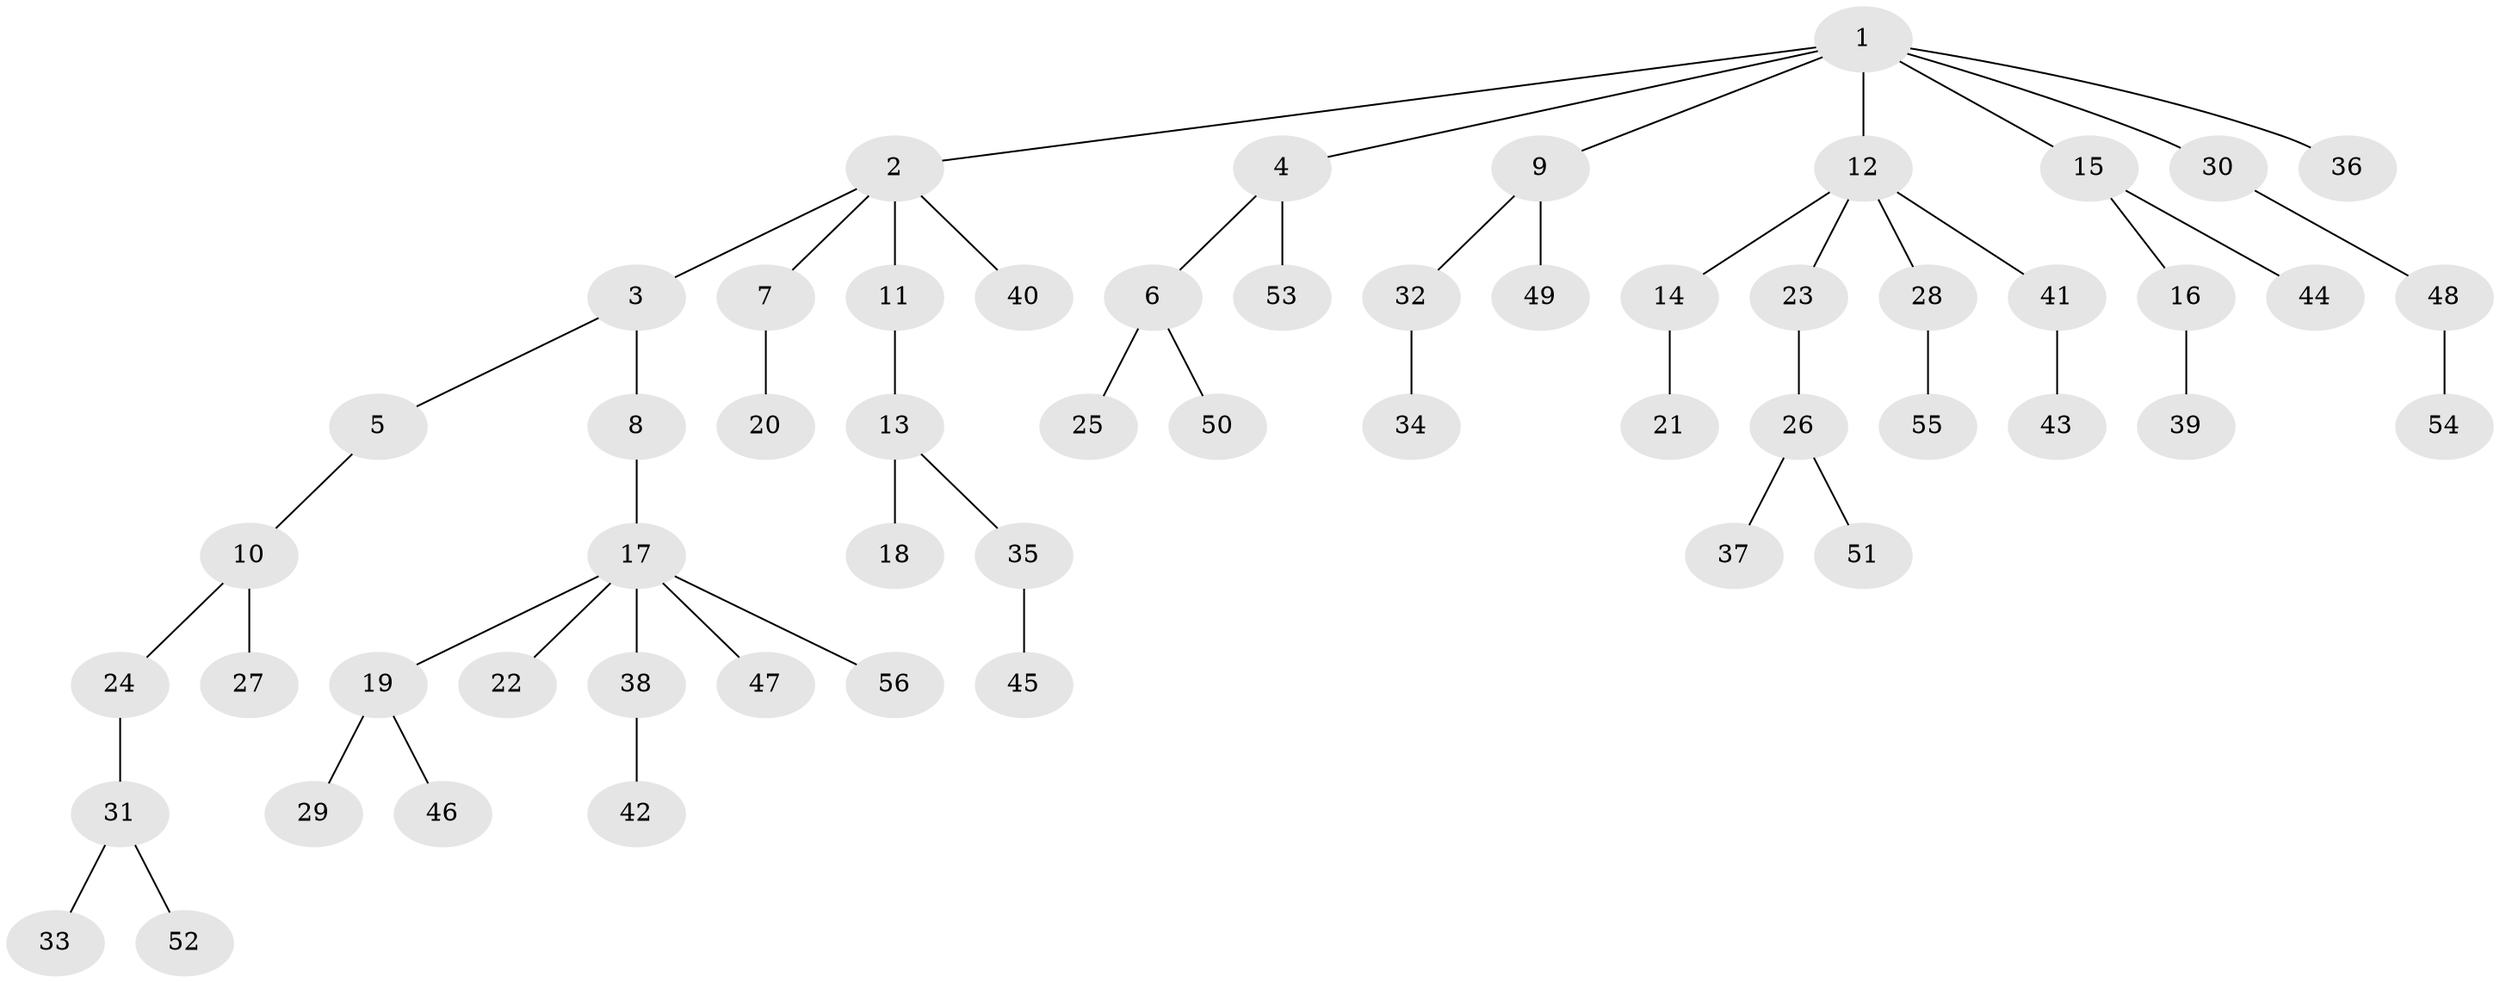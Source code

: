// Generated by graph-tools (version 1.1) at 2025/53/03/09/25 04:53:02]
// undirected, 56 vertices, 55 edges
graph export_dot {
graph [start="1"]
  node [color=gray90,style=filled];
  1;
  2;
  3;
  4;
  5;
  6;
  7;
  8;
  9;
  10;
  11;
  12;
  13;
  14;
  15;
  16;
  17;
  18;
  19;
  20;
  21;
  22;
  23;
  24;
  25;
  26;
  27;
  28;
  29;
  30;
  31;
  32;
  33;
  34;
  35;
  36;
  37;
  38;
  39;
  40;
  41;
  42;
  43;
  44;
  45;
  46;
  47;
  48;
  49;
  50;
  51;
  52;
  53;
  54;
  55;
  56;
  1 -- 2;
  1 -- 4;
  1 -- 9;
  1 -- 12;
  1 -- 15;
  1 -- 30;
  1 -- 36;
  2 -- 3;
  2 -- 7;
  2 -- 11;
  2 -- 40;
  3 -- 5;
  3 -- 8;
  4 -- 6;
  4 -- 53;
  5 -- 10;
  6 -- 25;
  6 -- 50;
  7 -- 20;
  8 -- 17;
  9 -- 32;
  9 -- 49;
  10 -- 24;
  10 -- 27;
  11 -- 13;
  12 -- 14;
  12 -- 23;
  12 -- 28;
  12 -- 41;
  13 -- 18;
  13 -- 35;
  14 -- 21;
  15 -- 16;
  15 -- 44;
  16 -- 39;
  17 -- 19;
  17 -- 22;
  17 -- 38;
  17 -- 47;
  17 -- 56;
  19 -- 29;
  19 -- 46;
  23 -- 26;
  24 -- 31;
  26 -- 37;
  26 -- 51;
  28 -- 55;
  30 -- 48;
  31 -- 33;
  31 -- 52;
  32 -- 34;
  35 -- 45;
  38 -- 42;
  41 -- 43;
  48 -- 54;
}
